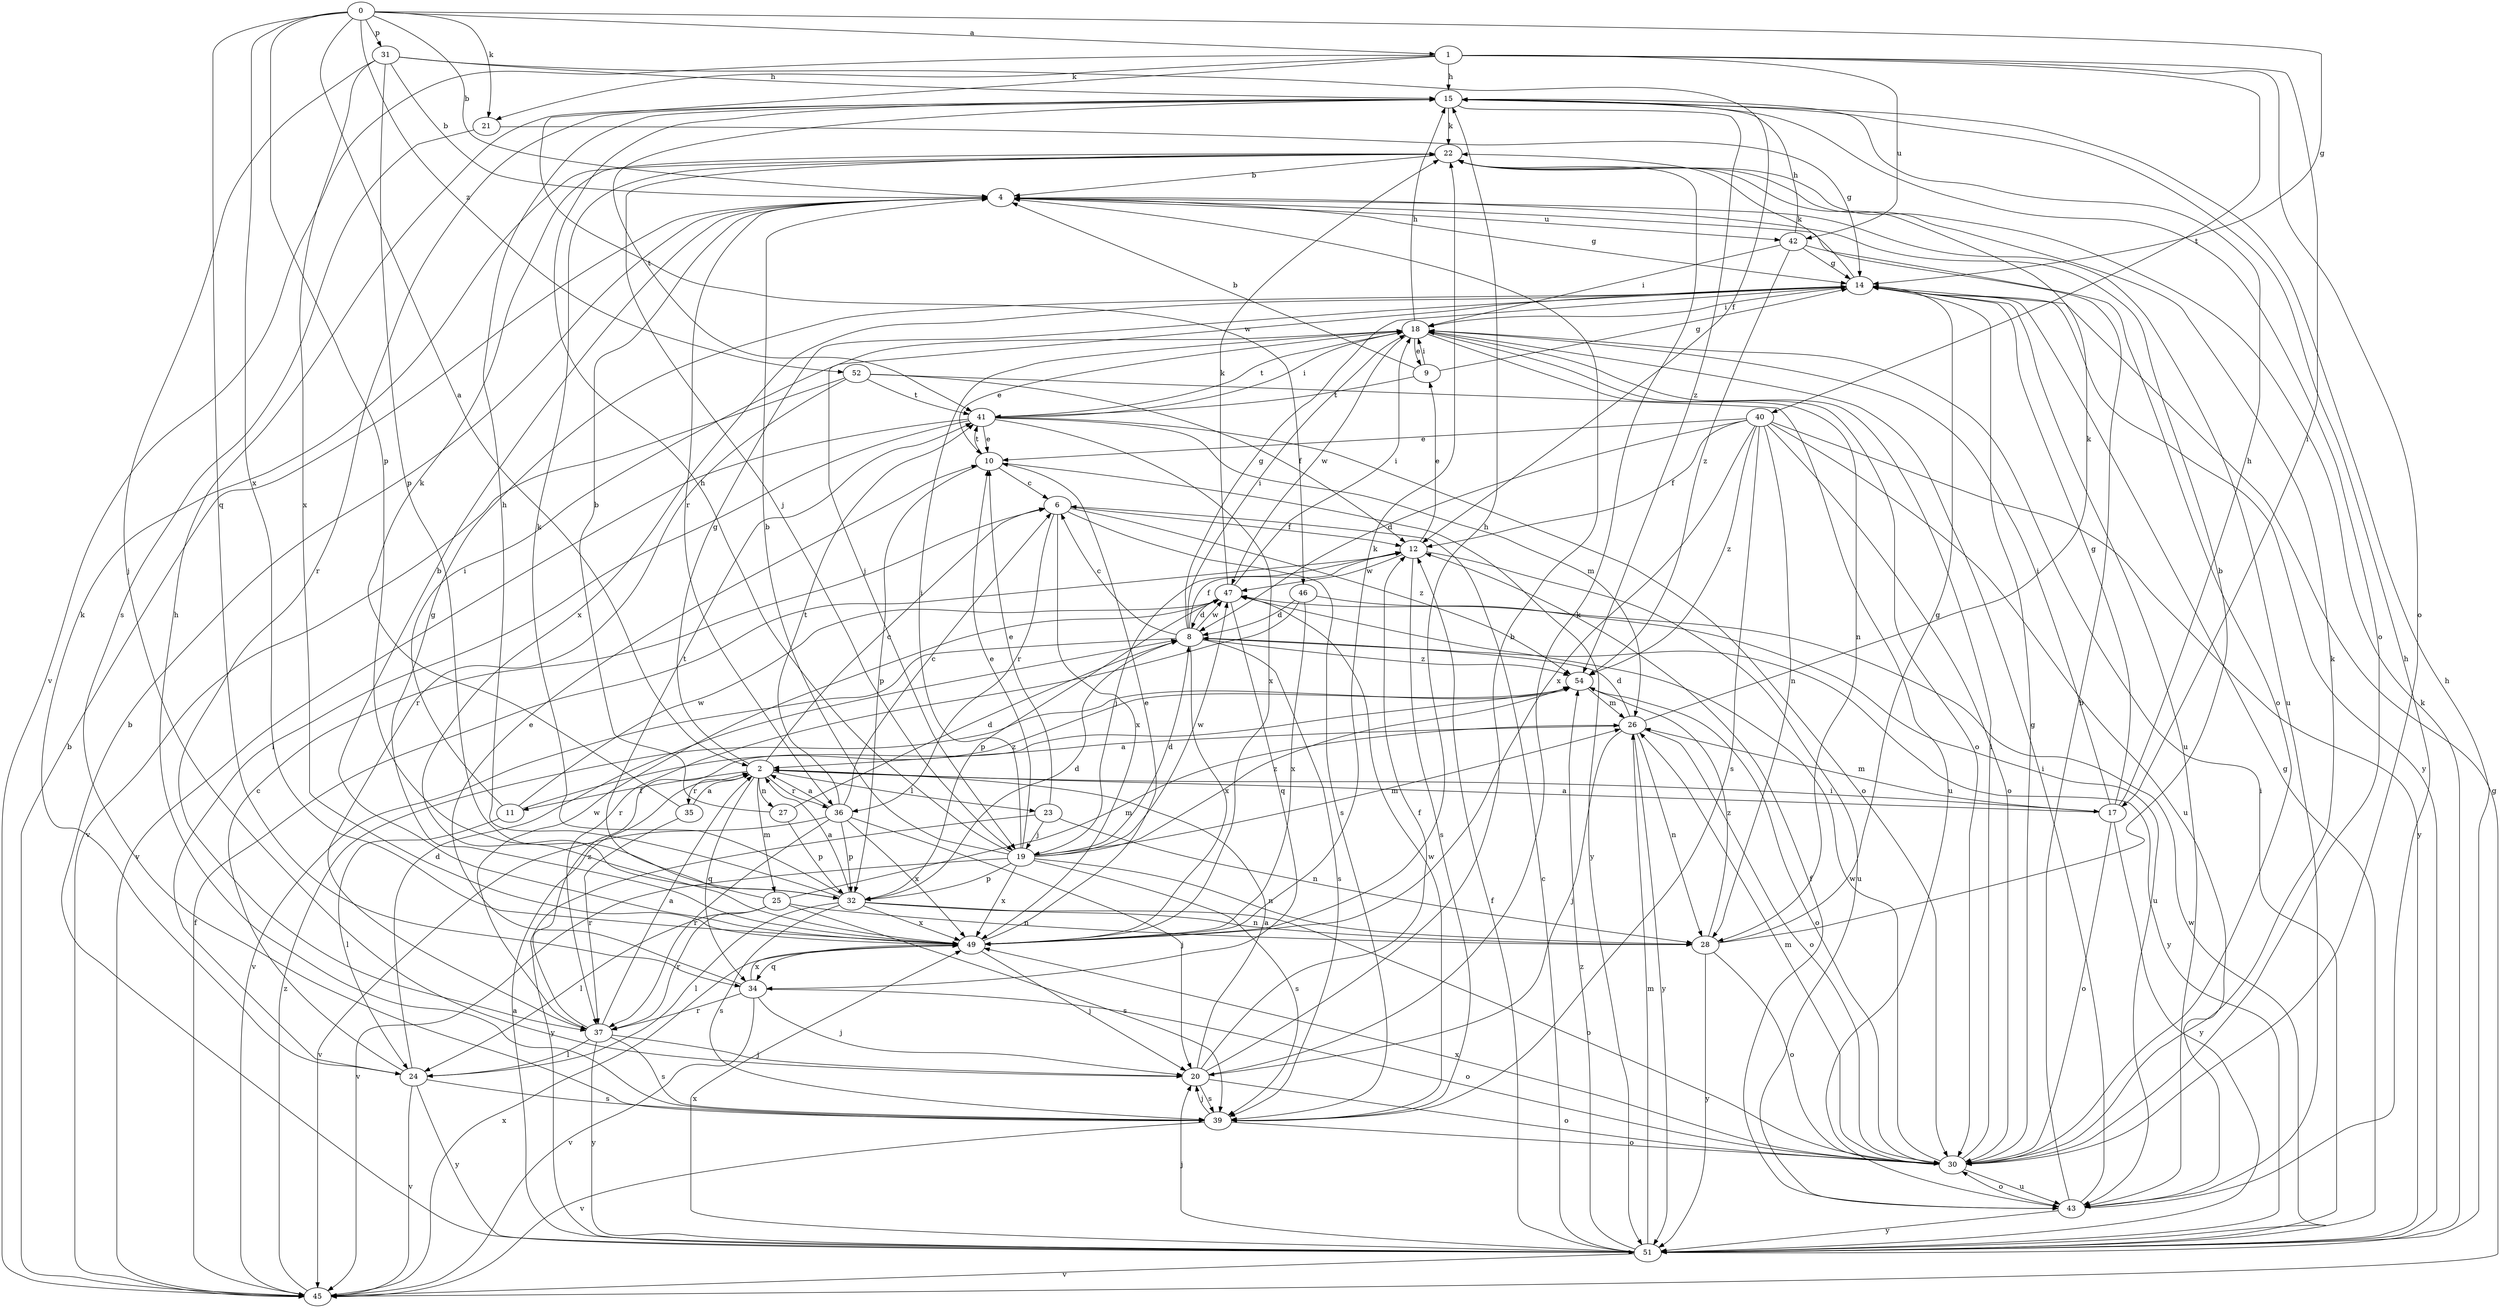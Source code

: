 strict digraph  {
0;
1;
2;
4;
6;
8;
9;
10;
11;
12;
14;
15;
17;
18;
19;
20;
21;
22;
23;
24;
25;
26;
27;
28;
30;
31;
32;
34;
35;
36;
37;
39;
40;
41;
42;
43;
45;
46;
47;
49;
51;
52;
54;
0 -> 1  [label=a];
0 -> 2  [label=a];
0 -> 4  [label=b];
0 -> 14  [label=g];
0 -> 21  [label=k];
0 -> 31  [label=p];
0 -> 32  [label=p];
0 -> 34  [label=q];
0 -> 49  [label=x];
0 -> 52  [label=z];
1 -> 15  [label=h];
1 -> 17  [label=i];
1 -> 21  [label=k];
1 -> 30  [label=o];
1 -> 40  [label=t];
1 -> 42  [label=u];
1 -> 45  [label=v];
1 -> 46  [label=w];
2 -> 6  [label=c];
2 -> 11  [label=f];
2 -> 14  [label=g];
2 -> 17  [label=i];
2 -> 23  [label=l];
2 -> 25  [label=m];
2 -> 27  [label=n];
2 -> 34  [label=q];
2 -> 35  [label=r];
2 -> 36  [label=r];
4 -> 14  [label=g];
4 -> 36  [label=r];
4 -> 42  [label=u];
4 -> 43  [label=u];
6 -> 12  [label=f];
6 -> 36  [label=r];
6 -> 39  [label=s];
6 -> 49  [label=x];
6 -> 54  [label=z];
8 -> 6  [label=c];
8 -> 12  [label=f];
8 -> 14  [label=g];
8 -> 18  [label=i];
8 -> 39  [label=s];
8 -> 45  [label=v];
8 -> 47  [label=w];
8 -> 49  [label=x];
8 -> 51  [label=y];
8 -> 54  [label=z];
9 -> 4  [label=b];
9 -> 14  [label=g];
9 -> 18  [label=i];
9 -> 41  [label=t];
10 -> 6  [label=c];
10 -> 32  [label=p];
10 -> 41  [label=t];
10 -> 51  [label=y];
11 -> 18  [label=i];
11 -> 24  [label=l];
11 -> 47  [label=w];
11 -> 54  [label=z];
12 -> 9  [label=e];
12 -> 19  [label=j];
12 -> 39  [label=s];
12 -> 43  [label=u];
12 -> 47  [label=w];
14 -> 18  [label=i];
14 -> 19  [label=j];
14 -> 22  [label=k];
14 -> 43  [label=u];
14 -> 49  [label=x];
14 -> 51  [label=y];
15 -> 22  [label=k];
15 -> 30  [label=o];
15 -> 37  [label=r];
15 -> 41  [label=t];
15 -> 54  [label=z];
17 -> 2  [label=a];
17 -> 14  [label=g];
17 -> 15  [label=h];
17 -> 18  [label=i];
17 -> 26  [label=m];
17 -> 30  [label=o];
17 -> 51  [label=y];
18 -> 9  [label=e];
18 -> 10  [label=e];
18 -> 15  [label=h];
18 -> 28  [label=n];
18 -> 30  [label=o];
18 -> 41  [label=t];
18 -> 47  [label=w];
19 -> 4  [label=b];
19 -> 8  [label=d];
19 -> 10  [label=e];
19 -> 15  [label=h];
19 -> 18  [label=i];
19 -> 26  [label=m];
19 -> 28  [label=n];
19 -> 32  [label=p];
19 -> 39  [label=s];
19 -> 45  [label=v];
19 -> 47  [label=w];
19 -> 49  [label=x];
19 -> 54  [label=z];
20 -> 2  [label=a];
20 -> 4  [label=b];
20 -> 12  [label=f];
20 -> 22  [label=k];
20 -> 30  [label=o];
20 -> 39  [label=s];
21 -> 14  [label=g];
21 -> 39  [label=s];
22 -> 4  [label=b];
22 -> 19  [label=j];
23 -> 10  [label=e];
23 -> 19  [label=j];
23 -> 28  [label=n];
23 -> 51  [label=y];
24 -> 6  [label=c];
24 -> 8  [label=d];
24 -> 22  [label=k];
24 -> 39  [label=s];
24 -> 45  [label=v];
24 -> 51  [label=y];
25 -> 24  [label=l];
25 -> 26  [label=m];
25 -> 28  [label=n];
25 -> 37  [label=r];
25 -> 39  [label=s];
25 -> 41  [label=t];
26 -> 2  [label=a];
26 -> 8  [label=d];
26 -> 20  [label=j];
26 -> 22  [label=k];
26 -> 28  [label=n];
26 -> 30  [label=o];
26 -> 51  [label=y];
27 -> 4  [label=b];
27 -> 8  [label=d];
27 -> 32  [label=p];
28 -> 4  [label=b];
28 -> 14  [label=g];
28 -> 30  [label=o];
28 -> 51  [label=y];
28 -> 54  [label=z];
30 -> 14  [label=g];
30 -> 18  [label=i];
30 -> 22  [label=k];
30 -> 26  [label=m];
30 -> 43  [label=u];
30 -> 47  [label=w];
30 -> 49  [label=x];
31 -> 4  [label=b];
31 -> 12  [label=f];
31 -> 15  [label=h];
31 -> 20  [label=j];
31 -> 32  [label=p];
31 -> 49  [label=x];
32 -> 2  [label=a];
32 -> 8  [label=d];
32 -> 15  [label=h];
32 -> 22  [label=k];
32 -> 24  [label=l];
32 -> 28  [label=n];
32 -> 30  [label=o];
32 -> 39  [label=s];
32 -> 49  [label=x];
34 -> 10  [label=e];
34 -> 20  [label=j];
34 -> 30  [label=o];
34 -> 37  [label=r];
34 -> 45  [label=v];
34 -> 49  [label=x];
35 -> 2  [label=a];
35 -> 22  [label=k];
35 -> 37  [label=r];
36 -> 2  [label=a];
36 -> 6  [label=c];
36 -> 20  [label=j];
36 -> 32  [label=p];
36 -> 37  [label=r];
36 -> 41  [label=t];
36 -> 45  [label=v];
36 -> 49  [label=x];
37 -> 2  [label=a];
37 -> 20  [label=j];
37 -> 24  [label=l];
37 -> 39  [label=s];
37 -> 47  [label=w];
37 -> 51  [label=y];
37 -> 54  [label=z];
39 -> 15  [label=h];
39 -> 20  [label=j];
39 -> 30  [label=o];
39 -> 45  [label=v];
39 -> 47  [label=w];
40 -> 8  [label=d];
40 -> 10  [label=e];
40 -> 12  [label=f];
40 -> 28  [label=n];
40 -> 30  [label=o];
40 -> 39  [label=s];
40 -> 43  [label=u];
40 -> 49  [label=x];
40 -> 51  [label=y];
40 -> 54  [label=z];
41 -> 10  [label=e];
41 -> 18  [label=i];
41 -> 24  [label=l];
41 -> 26  [label=m];
41 -> 30  [label=o];
41 -> 45  [label=v];
41 -> 49  [label=x];
42 -> 14  [label=g];
42 -> 15  [label=h];
42 -> 18  [label=i];
42 -> 30  [label=o];
42 -> 54  [label=z];
43 -> 4  [label=b];
43 -> 12  [label=f];
43 -> 15  [label=h];
43 -> 18  [label=i];
43 -> 30  [label=o];
43 -> 51  [label=y];
45 -> 4  [label=b];
45 -> 12  [label=f];
45 -> 14  [label=g];
45 -> 49  [label=x];
45 -> 54  [label=z];
46 -> 8  [label=d];
46 -> 37  [label=r];
46 -> 43  [label=u];
46 -> 49  [label=x];
47 -> 8  [label=d];
47 -> 18  [label=i];
47 -> 22  [label=k];
47 -> 32  [label=p];
47 -> 34  [label=q];
49 -> 4  [label=b];
49 -> 10  [label=e];
49 -> 14  [label=g];
49 -> 15  [label=h];
49 -> 20  [label=j];
49 -> 22  [label=k];
49 -> 34  [label=q];
51 -> 2  [label=a];
51 -> 4  [label=b];
51 -> 6  [label=c];
51 -> 12  [label=f];
51 -> 14  [label=g];
51 -> 15  [label=h];
51 -> 18  [label=i];
51 -> 20  [label=j];
51 -> 22  [label=k];
51 -> 26  [label=m];
51 -> 45  [label=v];
51 -> 47  [label=w];
51 -> 49  [label=x];
51 -> 54  [label=z];
52 -> 12  [label=f];
52 -> 37  [label=r];
52 -> 41  [label=t];
52 -> 43  [label=u];
52 -> 45  [label=v];
54 -> 26  [label=m];
54 -> 30  [label=o];
}
